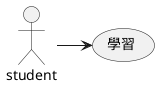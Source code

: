 ```uml
@startuml
:student: -right-> (學習)
@enduml
```,```uml
@startuml
Class Person {
    String name
    int birthYear
    + void hello()
}

Class Student {
    String school
    + void study(Subject subject)
}

Class Subject {
    String name
}

Person <|-- Student
Student "0..*" -- "0..1" Subject
@enduml
```